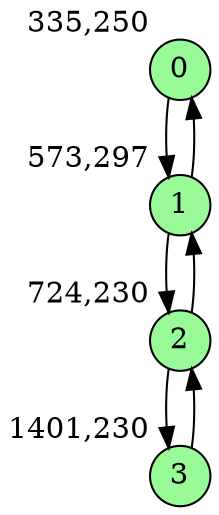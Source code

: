 digraph G {
graph [bgcolor=white]
node [shape=circle, style = filled, fillcolor=white,fixedsize=true, width=0.4, height=0.3 ]
0[xlabel="335,250", pos = "0,0.734375!", fillcolor=palegreen ];
1[xlabel="573,297", pos = "3.71875,0!", fillcolor=palegreen ];
2[xlabel="724,230", pos = "6.07813,1.04688!", fillcolor=palegreen ];
3[xlabel="1401,230", pos = "16.6563,1.04688!", fillcolor=palegreen ];
0->1 ;
1->0 ;
1->2 ;
2->1 ;
2->3 ;
3->2 ;
}
